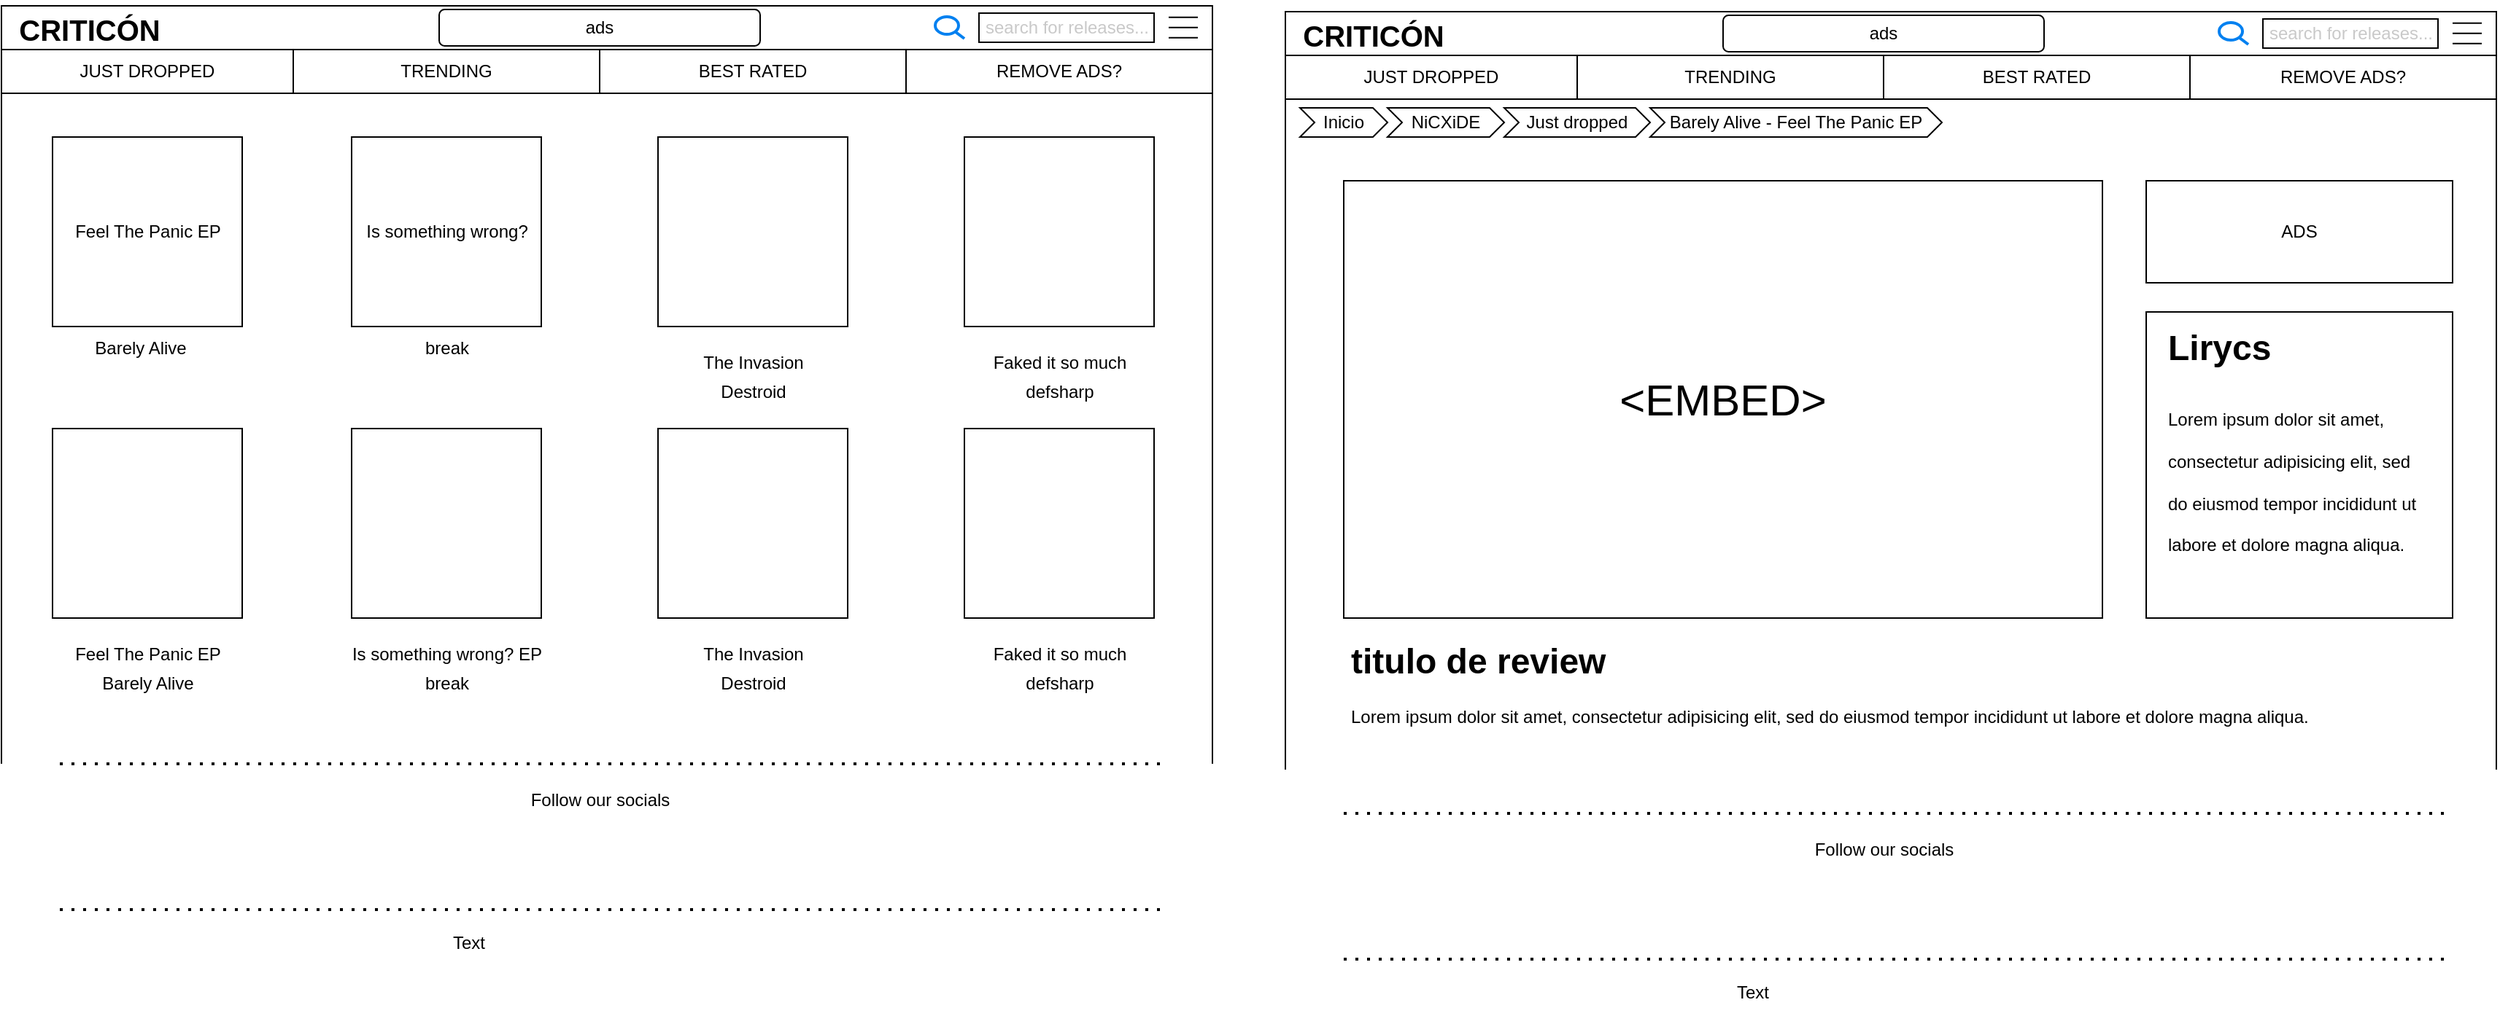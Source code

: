 <mxfile version="21.6.9" type="device">
  <diagram name="Página-1" id="j-x9gxblYGBJuGQK0ccG">
    <mxGraphModel dx="1452" dy="1861" grid="1" gridSize="10" guides="1" tooltips="1" connect="1" arrows="1" fold="1" page="1" pageScale="1" pageWidth="827" pageHeight="1169" math="0" shadow="0">
      <root>
        <mxCell id="0" />
        <mxCell id="1" parent="0" />
        <mxCell id="MwyNYD0S4kKUE-O4JmLu-1" value="" style="rounded=0;whiteSpace=wrap;html=1;movable=1;resizable=1;rotatable=1;deletable=1;editable=1;locked=0;connectable=1;" parent="1" vertex="1">
          <mxGeometry width="830" height="30" as="geometry" />
        </mxCell>
        <mxCell id="MwyNYD0S4kKUE-O4JmLu-3" value="&lt;font style=&quot;font-size: 20px;&quot;&gt;&lt;b&gt;CRITICÓN&lt;/b&gt;&lt;/font&gt;" style="text;html=1;align=center;verticalAlign=middle;resizable=0;points=[];autosize=1;strokeColor=none;fillColor=none;" parent="1" vertex="1">
          <mxGeometry y="-4" width="120" height="40" as="geometry" />
        </mxCell>
        <mxCell id="MwyNYD0S4kKUE-O4JmLu-4" value="" style="rounded=0;whiteSpace=wrap;html=1;" parent="1" vertex="1">
          <mxGeometry x="670" y="5" width="120" height="20" as="geometry" />
        </mxCell>
        <mxCell id="MwyNYD0S4kKUE-O4JmLu-5" value="" style="html=1;verticalLabelPosition=bottom;align=center;labelBackgroundColor=#ffffff;verticalAlign=top;strokeWidth=2;strokeColor=#0080F0;shadow=0;dashed=0;shape=mxgraph.ios7.icons.looking_glass;" parent="1" vertex="1">
          <mxGeometry x="640" y="7.5" width="20" height="15" as="geometry" />
        </mxCell>
        <mxCell id="MwyNYD0S4kKUE-O4JmLu-6" value="&lt;font color=&quot;#c9c9c9&quot;&gt;search for releases...&lt;/font&gt;" style="text;html=1;align=center;verticalAlign=middle;resizable=0;points=[];autosize=1;strokeColor=none;fillColor=none;" parent="1" vertex="1">
          <mxGeometry x="660" width="140" height="30" as="geometry" />
        </mxCell>
        <mxCell id="MwyNYD0S4kKUE-O4JmLu-7" value="JUST DROPPED" style="rounded=0;whiteSpace=wrap;html=1;movable=1;resizable=1;rotatable=1;deletable=1;editable=1;locked=0;connectable=1;" parent="1" vertex="1">
          <mxGeometry y="30" width="200" height="30" as="geometry" />
        </mxCell>
        <mxCell id="MwyNYD0S4kKUE-O4JmLu-8" value="TRENDING" style="rounded=0;whiteSpace=wrap;html=1;movable=1;resizable=1;rotatable=1;deletable=1;editable=1;locked=0;connectable=1;" parent="1" vertex="1">
          <mxGeometry x="200" y="30" width="210" height="30" as="geometry" />
        </mxCell>
        <mxCell id="MwyNYD0S4kKUE-O4JmLu-9" value="BEST RATED" style="rounded=0;whiteSpace=wrap;html=1;movable=1;resizable=1;rotatable=1;deletable=1;editable=1;locked=0;connectable=1;" parent="1" vertex="1">
          <mxGeometry x="410" y="30" width="210" height="30" as="geometry" />
        </mxCell>
        <mxCell id="MwyNYD0S4kKUE-O4JmLu-10" value="REMOVE ADS?" style="rounded=0;whiteSpace=wrap;html=1;movable=1;resizable=1;rotatable=1;deletable=1;editable=1;locked=0;connectable=1;" parent="1" vertex="1">
          <mxGeometry x="620" y="30" width="210" height="30" as="geometry" />
        </mxCell>
        <mxCell id="MwyNYD0S4kKUE-O4JmLu-12" value="ads" style="rounded=1;whiteSpace=wrap;html=1;" parent="1" vertex="1">
          <mxGeometry x="300" y="2.5" width="220" height="25" as="geometry" />
        </mxCell>
        <mxCell id="MwyNYD0S4kKUE-O4JmLu-13" value="" style="whiteSpace=wrap;html=1;aspect=fixed;" parent="1" vertex="1">
          <mxGeometry x="35" y="90" width="130" height="130" as="geometry" />
        </mxCell>
        <mxCell id="MwyNYD0S4kKUE-O4JmLu-17" value="Feel The Panic EP" style="text;html=1;align=center;verticalAlign=middle;resizable=0;points=[];autosize=1;strokeColor=none;fillColor=none;" parent="1" vertex="1">
          <mxGeometry x="40" y="140" width="120" height="30" as="geometry" />
        </mxCell>
        <mxCell id="MwyNYD0S4kKUE-O4JmLu-18" value="Barely Alive" style="text;html=1;align=center;verticalAlign=middle;resizable=0;points=[];autosize=1;strokeColor=none;fillColor=none;" parent="1" vertex="1">
          <mxGeometry x="50" y="220" width="90" height="30" as="geometry" />
        </mxCell>
        <mxCell id="MwyNYD0S4kKUE-O4JmLu-23" value="" style="whiteSpace=wrap;html=1;aspect=fixed;" parent="1" vertex="1">
          <mxGeometry x="240" y="90" width="130" height="130" as="geometry" />
        </mxCell>
        <mxCell id="MwyNYD0S4kKUE-O4JmLu-24" value="Is something wrong?" style="text;html=1;align=center;verticalAlign=middle;resizable=0;points=[];autosize=1;strokeColor=none;fillColor=none;" parent="1" vertex="1">
          <mxGeometry x="240" y="140" width="130" height="30" as="geometry" />
        </mxCell>
        <mxCell id="MwyNYD0S4kKUE-O4JmLu-25" value="break" style="text;html=1;align=center;verticalAlign=middle;resizable=0;points=[];autosize=1;strokeColor=none;fillColor=none;" parent="1" vertex="1">
          <mxGeometry x="280" y="220" width="50" height="30" as="geometry" />
        </mxCell>
        <mxCell id="MwyNYD0S4kKUE-O4JmLu-26" value="" style="whiteSpace=wrap;html=1;aspect=fixed;" parent="1" vertex="1">
          <mxGeometry x="450" y="90" width="130" height="130" as="geometry" />
        </mxCell>
        <mxCell id="MwyNYD0S4kKUE-O4JmLu-27" value="The Invasion" style="text;html=1;align=center;verticalAlign=middle;resizable=0;points=[];autosize=1;strokeColor=none;fillColor=none;" parent="1" vertex="1">
          <mxGeometry x="470" y="230" width="90" height="30" as="geometry" />
        </mxCell>
        <mxCell id="MwyNYD0S4kKUE-O4JmLu-28" value="Destroid" style="text;html=1;align=center;verticalAlign=middle;resizable=0;points=[];autosize=1;strokeColor=none;fillColor=none;" parent="1" vertex="1">
          <mxGeometry x="480" y="250" width="70" height="30" as="geometry" />
        </mxCell>
        <mxCell id="MwyNYD0S4kKUE-O4JmLu-29" value="" style="whiteSpace=wrap;html=1;aspect=fixed;" parent="1" vertex="1">
          <mxGeometry x="660" y="90" width="130" height="130" as="geometry" />
        </mxCell>
        <mxCell id="MwyNYD0S4kKUE-O4JmLu-30" value="Faked it so much" style="text;html=1;align=center;verticalAlign=middle;resizable=0;points=[];autosize=1;strokeColor=none;fillColor=none;" parent="1" vertex="1">
          <mxGeometry x="670" y="230" width="110" height="30" as="geometry" />
        </mxCell>
        <mxCell id="MwyNYD0S4kKUE-O4JmLu-31" value="defsharp" style="text;html=1;align=center;verticalAlign=middle;resizable=0;points=[];autosize=1;strokeColor=none;fillColor=none;" parent="1" vertex="1">
          <mxGeometry x="690" y="250" width="70" height="30" as="geometry" />
        </mxCell>
        <mxCell id="MwyNYD0S4kKUE-O4JmLu-32" value="" style="whiteSpace=wrap;html=1;aspect=fixed;" parent="1" vertex="1">
          <mxGeometry x="35" y="290" width="130" height="130" as="geometry" />
        </mxCell>
        <mxCell id="MwyNYD0S4kKUE-O4JmLu-33" value="Feel The Panic EP" style="text;html=1;align=center;verticalAlign=middle;resizable=0;points=[];autosize=1;strokeColor=none;fillColor=none;" parent="1" vertex="1">
          <mxGeometry x="40" y="430" width="120" height="30" as="geometry" />
        </mxCell>
        <mxCell id="MwyNYD0S4kKUE-O4JmLu-34" value="Barely Alive" style="text;html=1;align=center;verticalAlign=middle;resizable=0;points=[];autosize=1;strokeColor=none;fillColor=none;" parent="1" vertex="1">
          <mxGeometry x="55" y="450" width="90" height="30" as="geometry" />
        </mxCell>
        <mxCell id="MwyNYD0S4kKUE-O4JmLu-35" value="" style="whiteSpace=wrap;html=1;aspect=fixed;" parent="1" vertex="1">
          <mxGeometry x="240" y="290" width="130" height="130" as="geometry" />
        </mxCell>
        <mxCell id="MwyNYD0S4kKUE-O4JmLu-36" value="Is something wrong? EP" style="text;html=1;align=center;verticalAlign=middle;resizable=0;points=[];autosize=1;strokeColor=none;fillColor=none;" parent="1" vertex="1">
          <mxGeometry x="230" y="430" width="150" height="30" as="geometry" />
        </mxCell>
        <mxCell id="MwyNYD0S4kKUE-O4JmLu-37" value="break" style="text;html=1;align=center;verticalAlign=middle;resizable=0;points=[];autosize=1;strokeColor=none;fillColor=none;" parent="1" vertex="1">
          <mxGeometry x="280" y="450" width="50" height="30" as="geometry" />
        </mxCell>
        <mxCell id="MwyNYD0S4kKUE-O4JmLu-38" value="" style="whiteSpace=wrap;html=1;aspect=fixed;" parent="1" vertex="1">
          <mxGeometry x="450" y="290" width="130" height="130" as="geometry" />
        </mxCell>
        <mxCell id="MwyNYD0S4kKUE-O4JmLu-39" value="The Invasion" style="text;html=1;align=center;verticalAlign=middle;resizable=0;points=[];autosize=1;strokeColor=none;fillColor=none;" parent="1" vertex="1">
          <mxGeometry x="470" y="430" width="90" height="30" as="geometry" />
        </mxCell>
        <mxCell id="MwyNYD0S4kKUE-O4JmLu-40" value="Destroid" style="text;html=1;align=center;verticalAlign=middle;resizable=0;points=[];autosize=1;strokeColor=none;fillColor=none;" parent="1" vertex="1">
          <mxGeometry x="480" y="450" width="70" height="30" as="geometry" />
        </mxCell>
        <mxCell id="MwyNYD0S4kKUE-O4JmLu-41" value="" style="whiteSpace=wrap;html=1;aspect=fixed;" parent="1" vertex="1">
          <mxGeometry x="660" y="290" width="130" height="130" as="geometry" />
        </mxCell>
        <mxCell id="MwyNYD0S4kKUE-O4JmLu-42" value="Faked it so much" style="text;html=1;align=center;verticalAlign=middle;resizable=0;points=[];autosize=1;strokeColor=none;fillColor=none;" parent="1" vertex="1">
          <mxGeometry x="670" y="430" width="110" height="30" as="geometry" />
        </mxCell>
        <mxCell id="MwyNYD0S4kKUE-O4JmLu-43" value="defsharp" style="text;html=1;align=center;verticalAlign=middle;resizable=0;points=[];autosize=1;strokeColor=none;fillColor=none;" parent="1" vertex="1">
          <mxGeometry x="690" y="450" width="70" height="30" as="geometry" />
        </mxCell>
        <mxCell id="MwyNYD0S4kKUE-O4JmLu-44" value="" style="endArrow=none;html=1;rounded=0;entryX=0;entryY=1;entryDx=0;entryDy=0;" parent="1" target="MwyNYD0S4kKUE-O4JmLu-7" edge="1">
          <mxGeometry width="50" height="50" relative="1" as="geometry">
            <mxPoint y="520" as="sourcePoint" />
            <mxPoint x="370" y="310" as="targetPoint" />
          </mxGeometry>
        </mxCell>
        <mxCell id="MwyNYD0S4kKUE-O4JmLu-45" value="" style="endArrow=none;html=1;rounded=0;entryX=1;entryY=1;entryDx=0;entryDy=0;" parent="1" target="MwyNYD0S4kKUE-O4JmLu-10" edge="1">
          <mxGeometry width="50" height="50" relative="1" as="geometry">
            <mxPoint x="830" y="520" as="sourcePoint" />
            <mxPoint x="830" y="80" as="targetPoint" />
          </mxGeometry>
        </mxCell>
        <mxCell id="MwyNYD0S4kKUE-O4JmLu-47" value="" style="endArrow=none;html=1;rounded=0;" parent="1" edge="1">
          <mxGeometry width="50" height="50" relative="1" as="geometry">
            <mxPoint x="800" y="21.9" as="sourcePoint" />
            <mxPoint x="820" y="21.9" as="targetPoint" />
            <Array as="points" />
          </mxGeometry>
        </mxCell>
        <mxCell id="MwyNYD0S4kKUE-O4JmLu-48" value="" style="endArrow=none;html=1;rounded=0;" parent="1" edge="1">
          <mxGeometry width="50" height="50" relative="1" as="geometry">
            <mxPoint x="800" y="14.9" as="sourcePoint" />
            <mxPoint x="820" y="14.9" as="targetPoint" />
            <Array as="points" />
          </mxGeometry>
        </mxCell>
        <mxCell id="MwyNYD0S4kKUE-O4JmLu-49" value="" style="endArrow=none;html=1;rounded=0;" parent="1" edge="1">
          <mxGeometry width="50" height="50" relative="1" as="geometry">
            <mxPoint x="800" y="7.9" as="sourcePoint" />
            <mxPoint x="820" y="7.9" as="targetPoint" />
            <Array as="points" />
          </mxGeometry>
        </mxCell>
        <mxCell id="MwyNYD0S4kKUE-O4JmLu-51" value="" style="endArrow=none;dashed=1;html=1;dashPattern=1 3;strokeWidth=2;rounded=0;" parent="1" edge="1">
          <mxGeometry width="50" height="50" relative="1" as="geometry">
            <mxPoint x="40" y="520" as="sourcePoint" />
            <mxPoint x="800" y="520" as="targetPoint" />
          </mxGeometry>
        </mxCell>
        <mxCell id="MwyNYD0S4kKUE-O4JmLu-52" value="" style="shape=image;html=1;verticalAlign=top;verticalLabelPosition=bottom;labelBackgroundColor=#ffffff;imageAspect=0;aspect=fixed;image=https://cdn1.iconfinder.com/data/icons/social-media-circle-7/512/Circled_Instagram_svg-128.png" parent="1" vertex="1">
          <mxGeometry x="319" y="564.75" width="40" height="40" as="geometry" />
        </mxCell>
        <mxCell id="MwyNYD0S4kKUE-O4JmLu-54" value="" style="shape=image;html=1;verticalAlign=top;verticalLabelPosition=bottom;labelBackgroundColor=#ffffff;imageAspect=0;aspect=fixed;image=https://cdn2.iconfinder.com/data/icons/social-media-2421/512/Telegram-128.png" parent="1" vertex="1">
          <mxGeometry x="470" y="565.25" width="39" height="39" as="geometry" />
        </mxCell>
        <mxCell id="MwyNYD0S4kKUE-O4JmLu-55" value="" style="shape=image;html=1;verticalAlign=top;verticalLabelPosition=bottom;labelBackgroundColor=#ffffff;imageAspect=0;aspect=fixed;image=https://cdn1.iconfinder.com/data/icons/social-media-circle-7/512/Circled_Facebook_svg-128.png" parent="1" vertex="1">
          <mxGeometry x="419" y="565.25" width="40" height="40" as="geometry" />
        </mxCell>
        <mxCell id="MwyNYD0S4kKUE-O4JmLu-58" value="" style="shape=image;html=1;verticalAlign=top;verticalLabelPosition=bottom;labelBackgroundColor=#ffffff;imageAspect=0;aspect=fixed;image=https://cdn1.iconfinder.com/data/icons/social-media-circle-7/512/Circled_Twitter_svg-128.png" parent="1" vertex="1">
          <mxGeometry x="367.5" y="564" width="41.25" height="41.25" as="geometry" />
        </mxCell>
        <mxCell id="MwyNYD0S4kKUE-O4JmLu-60" value="Follow our socials" style="text;html=1;align=center;verticalAlign=middle;resizable=0;points=[];autosize=1;strokeColor=none;fillColor=none;" parent="1" vertex="1">
          <mxGeometry x="350" y="530" width="120" height="30" as="geometry" />
        </mxCell>
        <mxCell id="MwyNYD0S4kKUE-O4JmLu-61" value="" style="endArrow=none;dashed=1;html=1;dashPattern=1 3;strokeWidth=2;rounded=0;" parent="1" edge="1">
          <mxGeometry width="50" height="50" relative="1" as="geometry">
            <mxPoint x="40" y="620" as="sourcePoint" />
            <mxPoint x="800" y="620" as="targetPoint" />
          </mxGeometry>
        </mxCell>
        <mxCell id="MwyNYD0S4kKUE-O4JmLu-62" value="Text" style="text;html=1;align=center;verticalAlign=middle;resizable=0;points=[];autosize=1;strokeColor=none;fillColor=none;" parent="1" vertex="1">
          <mxGeometry x="295" y="628" width="50" height="30" as="geometry" />
        </mxCell>
        <mxCell id="MwyNYD0S4kKUE-O4JmLu-63" value="" style="rounded=0;whiteSpace=wrap;html=1;movable=1;resizable=1;rotatable=1;deletable=1;editable=1;locked=0;connectable=1;" parent="1" vertex="1">
          <mxGeometry x="880" y="4" width="830" height="30" as="geometry" />
        </mxCell>
        <mxCell id="MwyNYD0S4kKUE-O4JmLu-64" value="&lt;font style=&quot;font-size: 20px;&quot;&gt;&lt;b&gt;CRITICÓN&lt;/b&gt;&lt;/font&gt;" style="text;html=1;align=center;verticalAlign=middle;resizable=0;points=[];autosize=1;strokeColor=none;fillColor=none;" parent="1" vertex="1">
          <mxGeometry x="880" width="120" height="40" as="geometry" />
        </mxCell>
        <mxCell id="MwyNYD0S4kKUE-O4JmLu-65" value="" style="rounded=0;whiteSpace=wrap;html=1;" parent="1" vertex="1">
          <mxGeometry x="1550" y="9" width="120" height="20" as="geometry" />
        </mxCell>
        <mxCell id="MwyNYD0S4kKUE-O4JmLu-66" value="" style="html=1;verticalLabelPosition=bottom;align=center;labelBackgroundColor=#ffffff;verticalAlign=top;strokeWidth=2;strokeColor=#0080F0;shadow=0;dashed=0;shape=mxgraph.ios7.icons.looking_glass;" parent="1" vertex="1">
          <mxGeometry x="1520" y="11.5" width="20" height="15" as="geometry" />
        </mxCell>
        <mxCell id="MwyNYD0S4kKUE-O4JmLu-67" value="&lt;font color=&quot;#c9c9c9&quot;&gt;search for releases...&lt;/font&gt;" style="text;html=1;align=center;verticalAlign=middle;resizable=0;points=[];autosize=1;strokeColor=none;fillColor=none;" parent="1" vertex="1">
          <mxGeometry x="1540" y="4" width="140" height="30" as="geometry" />
        </mxCell>
        <mxCell id="MwyNYD0S4kKUE-O4JmLu-68" value="JUST DROPPED" style="rounded=0;whiteSpace=wrap;html=1;movable=1;resizable=1;rotatable=1;deletable=1;editable=1;locked=0;connectable=1;" parent="1" vertex="1">
          <mxGeometry x="880" y="34" width="200" height="30" as="geometry" />
        </mxCell>
        <mxCell id="MwyNYD0S4kKUE-O4JmLu-69" value="TRENDING" style="rounded=0;whiteSpace=wrap;html=1;movable=1;resizable=1;rotatable=1;deletable=1;editable=1;locked=0;connectable=1;" parent="1" vertex="1">
          <mxGeometry x="1080" y="34" width="210" height="30" as="geometry" />
        </mxCell>
        <mxCell id="MwyNYD0S4kKUE-O4JmLu-70" value="BEST RATED" style="rounded=0;whiteSpace=wrap;html=1;movable=1;resizable=1;rotatable=1;deletable=1;editable=1;locked=0;connectable=1;" parent="1" vertex="1">
          <mxGeometry x="1290" y="34" width="210" height="30" as="geometry" />
        </mxCell>
        <mxCell id="MwyNYD0S4kKUE-O4JmLu-71" value="REMOVE ADS?" style="rounded=0;whiteSpace=wrap;html=1;movable=1;resizable=1;rotatable=1;deletable=1;editable=1;locked=0;connectable=1;" parent="1" vertex="1">
          <mxGeometry x="1500" y="34" width="210" height="30" as="geometry" />
        </mxCell>
        <mxCell id="MwyNYD0S4kKUE-O4JmLu-72" value="ads" style="rounded=1;whiteSpace=wrap;html=1;" parent="1" vertex="1">
          <mxGeometry x="1180" y="6.5" width="220" height="25" as="geometry" />
        </mxCell>
        <mxCell id="MwyNYD0S4kKUE-O4JmLu-97" value="" style="endArrow=none;html=1;rounded=0;entryX=0;entryY=1;entryDx=0;entryDy=0;" parent="1" target="MwyNYD0S4kKUE-O4JmLu-68" edge="1">
          <mxGeometry width="50" height="50" relative="1" as="geometry">
            <mxPoint x="880" y="524" as="sourcePoint" />
            <mxPoint x="1250" y="314" as="targetPoint" />
          </mxGeometry>
        </mxCell>
        <mxCell id="MwyNYD0S4kKUE-O4JmLu-98" value="" style="endArrow=none;html=1;rounded=0;entryX=1;entryY=1;entryDx=0;entryDy=0;" parent="1" target="MwyNYD0S4kKUE-O4JmLu-71" edge="1">
          <mxGeometry width="50" height="50" relative="1" as="geometry">
            <mxPoint x="1710" y="524" as="sourcePoint" />
            <mxPoint x="1710" y="84" as="targetPoint" />
          </mxGeometry>
        </mxCell>
        <mxCell id="MwyNYD0S4kKUE-O4JmLu-100" value="" style="endArrow=none;html=1;rounded=0;" parent="1" edge="1">
          <mxGeometry width="50" height="50" relative="1" as="geometry">
            <mxPoint x="1680" y="25.9" as="sourcePoint" />
            <mxPoint x="1700" y="25.9" as="targetPoint" />
            <Array as="points" />
          </mxGeometry>
        </mxCell>
        <mxCell id="MwyNYD0S4kKUE-O4JmLu-101" value="" style="endArrow=none;html=1;rounded=0;" parent="1" edge="1">
          <mxGeometry width="50" height="50" relative="1" as="geometry">
            <mxPoint x="1680" y="18.9" as="sourcePoint" />
            <mxPoint x="1700" y="18.9" as="targetPoint" />
            <Array as="points" />
          </mxGeometry>
        </mxCell>
        <mxCell id="MwyNYD0S4kKUE-O4JmLu-102" value="" style="endArrow=none;html=1;rounded=0;" parent="1" edge="1">
          <mxGeometry width="50" height="50" relative="1" as="geometry">
            <mxPoint x="1680" y="11.9" as="sourcePoint" />
            <mxPoint x="1700" y="11.9" as="targetPoint" />
            <Array as="points" />
          </mxGeometry>
        </mxCell>
        <mxCell id="MwyNYD0S4kKUE-O4JmLu-104" value="" style="endArrow=none;dashed=1;html=1;dashPattern=1 3;strokeWidth=2;rounded=0;" parent="1" edge="1">
          <mxGeometry width="50" height="50" relative="1" as="geometry">
            <mxPoint x="920" y="554" as="sourcePoint" />
            <mxPoint x="1680" y="554" as="targetPoint" />
          </mxGeometry>
        </mxCell>
        <mxCell id="MwyNYD0S4kKUE-O4JmLu-105" value="" style="shape=image;html=1;verticalAlign=top;verticalLabelPosition=bottom;labelBackgroundColor=#ffffff;imageAspect=0;aspect=fixed;image=https://cdn1.iconfinder.com/data/icons/social-media-circle-7/512/Circled_Instagram_svg-128.png" parent="1" vertex="1">
          <mxGeometry x="1199" y="598.75" width="40" height="40" as="geometry" />
        </mxCell>
        <mxCell id="MwyNYD0S4kKUE-O4JmLu-106" value="" style="shape=image;html=1;verticalAlign=top;verticalLabelPosition=bottom;labelBackgroundColor=#ffffff;imageAspect=0;aspect=fixed;image=https://cdn2.iconfinder.com/data/icons/social-media-2421/512/Telegram-128.png" parent="1" vertex="1">
          <mxGeometry x="1350" y="599.25" width="39" height="39" as="geometry" />
        </mxCell>
        <mxCell id="MwyNYD0S4kKUE-O4JmLu-107" value="" style="shape=image;html=1;verticalAlign=top;verticalLabelPosition=bottom;labelBackgroundColor=#ffffff;imageAspect=0;aspect=fixed;image=https://cdn1.iconfinder.com/data/icons/social-media-circle-7/512/Circled_Facebook_svg-128.png" parent="1" vertex="1">
          <mxGeometry x="1299" y="599.25" width="40" height="40" as="geometry" />
        </mxCell>
        <mxCell id="MwyNYD0S4kKUE-O4JmLu-108" value="" style="shape=image;html=1;verticalAlign=top;verticalLabelPosition=bottom;labelBackgroundColor=#ffffff;imageAspect=0;aspect=fixed;image=https://cdn1.iconfinder.com/data/icons/social-media-circle-7/512/Circled_Twitter_svg-128.png" parent="1" vertex="1">
          <mxGeometry x="1247.5" y="598" width="41.25" height="41.25" as="geometry" />
        </mxCell>
        <mxCell id="MwyNYD0S4kKUE-O4JmLu-109" value="Follow our socials" style="text;html=1;align=center;verticalAlign=middle;resizable=0;points=[];autosize=1;strokeColor=none;fillColor=none;" parent="1" vertex="1">
          <mxGeometry x="1230" y="564" width="120" height="30" as="geometry" />
        </mxCell>
        <mxCell id="MwyNYD0S4kKUE-O4JmLu-110" value="" style="endArrow=none;dashed=1;html=1;dashPattern=1 3;strokeWidth=2;rounded=0;" parent="1" edge="1">
          <mxGeometry width="50" height="50" relative="1" as="geometry">
            <mxPoint x="920" y="654" as="sourcePoint" />
            <mxPoint x="1680" y="654" as="targetPoint" />
          </mxGeometry>
        </mxCell>
        <mxCell id="MwyNYD0S4kKUE-O4JmLu-111" value="Text" style="text;html=1;align=center;verticalAlign=middle;resizable=0;points=[];autosize=1;strokeColor=none;fillColor=none;" parent="1" vertex="1">
          <mxGeometry x="1175" y="662" width="50" height="30" as="geometry" />
        </mxCell>
        <mxCell id="MwyNYD0S4kKUE-O4JmLu-112" value="&lt;font style=&quot;font-size: 30px;&quot;&gt;&amp;lt;EMBED&amp;gt;&lt;/font&gt;" style="rounded=0;whiteSpace=wrap;html=1;" parent="1" vertex="1">
          <mxGeometry x="920" y="120" width="520" height="300" as="geometry" />
        </mxCell>
        <mxCell id="MwyNYD0S4kKUE-O4JmLu-113" value="ADS" style="rounded=0;whiteSpace=wrap;html=1;" parent="1" vertex="1">
          <mxGeometry x="1470" y="120" width="210" height="70" as="geometry" />
        </mxCell>
        <mxCell id="MwyNYD0S4kKUE-O4JmLu-114" value="" style="rounded=0;whiteSpace=wrap;html=1;" parent="1" vertex="1">
          <mxGeometry x="1470" y="210" width="210" height="210" as="geometry" />
        </mxCell>
        <mxCell id="MwyNYD0S4kKUE-O4JmLu-115" value="&lt;h1&gt;&lt;span style=&quot;background-color: initial;&quot;&gt;Lirycs&lt;/span&gt;&lt;/h1&gt;&lt;h1&gt;&lt;span style=&quot;background-color: initial; font-size: 12px; font-weight: normal;&quot;&gt;Lorem ipsum dolor sit amet, consectetur adipisicing elit, sed do eiusmod tempor incididunt ut labore et dolore magna aliqua.&lt;/span&gt;&lt;br&gt;&lt;/h1&gt;" style="text;html=1;strokeColor=none;fillColor=none;spacing=5;spacingTop=-20;whiteSpace=wrap;overflow=hidden;rounded=0;" parent="1" vertex="1">
          <mxGeometry x="1480" y="215" width="190" height="195" as="geometry" />
        </mxCell>
        <mxCell id="MwyNYD0S4kKUE-O4JmLu-116" value="&lt;h1&gt;titulo de review&lt;/h1&gt;&lt;p&gt;Lorem ipsum dolor sit amet, consectetur adipisicing elit, sed do eiusmod tempor incididunt ut labore et dolore magna aliqua.&lt;/p&gt;" style="text;html=1;strokeColor=none;fillColor=none;spacing=5;spacingTop=-20;whiteSpace=wrap;overflow=hidden;rounded=0;" parent="1" vertex="1">
          <mxGeometry x="920" y="430" width="750" height="110" as="geometry" />
        </mxCell>
        <mxCell id="MwyNYD0S4kKUE-O4JmLu-120" value="Inicio" style="shape=step;perimeter=stepPerimeter;whiteSpace=wrap;html=1;fixedSize=1;size=10;" parent="1" vertex="1">
          <mxGeometry x="890" y="70" width="60" height="20" as="geometry" />
        </mxCell>
        <mxCell id="MwyNYD0S4kKUE-O4JmLu-121" value="Just dropped" style="shape=step;perimeter=stepPerimeter;whiteSpace=wrap;html=1;fixedSize=1;size=10;" parent="1" vertex="1">
          <mxGeometry x="1030" y="70" width="100" height="20" as="geometry" />
        </mxCell>
        <mxCell id="MwyNYD0S4kKUE-O4JmLu-122" value="Barely Alive - Feel The Panic EP" style="shape=step;perimeter=stepPerimeter;whiteSpace=wrap;html=1;fixedSize=1;size=10;" parent="1" vertex="1">
          <mxGeometry x="1130" y="70" width="200" height="20" as="geometry" />
        </mxCell>
        <mxCell id="MwyNYD0S4kKUE-O4JmLu-123" value="NiCXiDE" style="shape=step;perimeter=stepPerimeter;whiteSpace=wrap;html=1;fixedSize=1;size=10;" parent="1" vertex="1">
          <mxGeometry x="950" y="70" width="80" height="20" as="geometry" />
        </mxCell>
      </root>
    </mxGraphModel>
  </diagram>
</mxfile>
